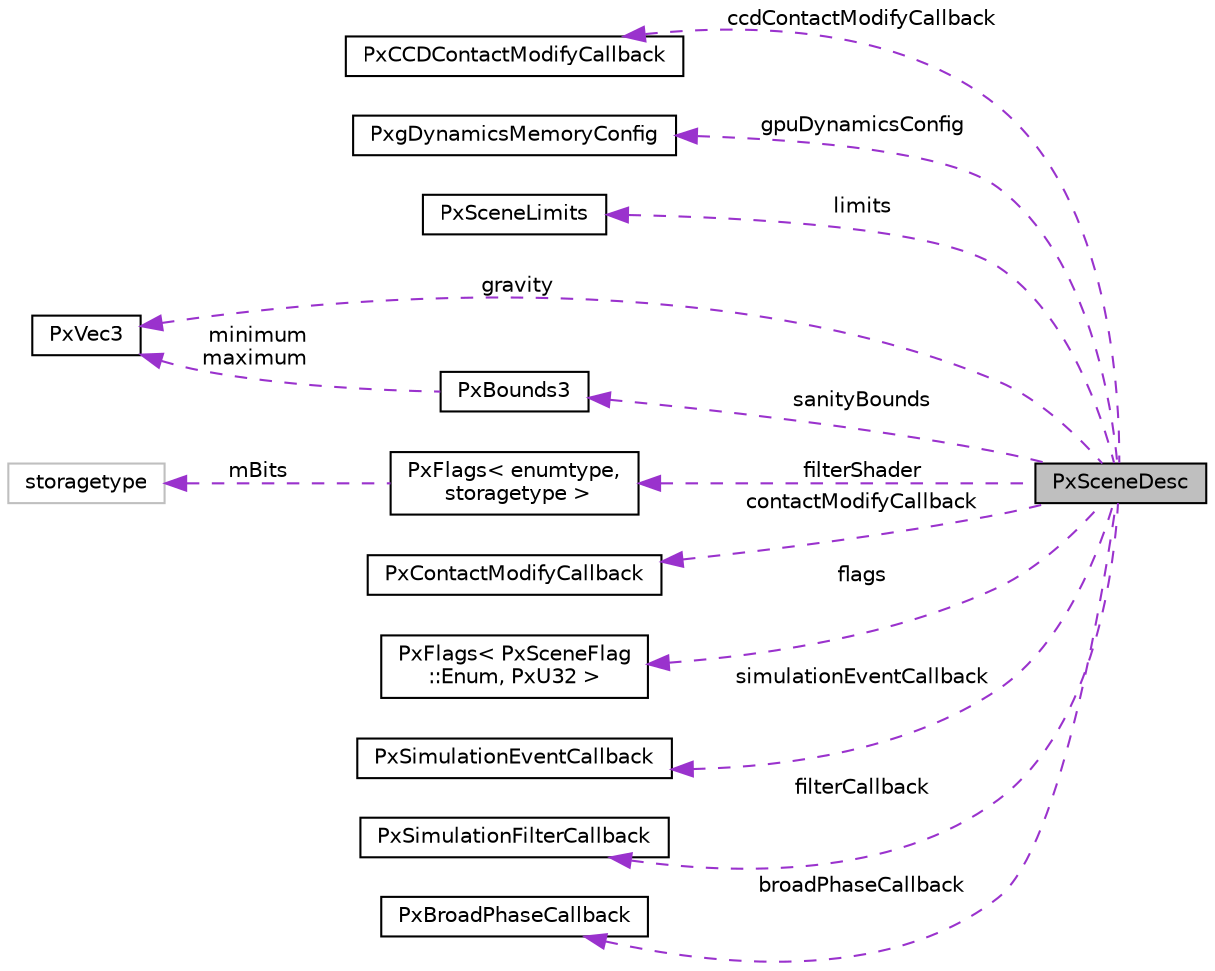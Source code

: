 digraph "PxSceneDesc"
{
  edge [fontname="Helvetica",fontsize="10",labelfontname="Helvetica",labelfontsize="10"];
  node [fontname="Helvetica",fontsize="10",shape=record];
  rankdir="LR";
  Node1 [label="PxSceneDesc",height=0.2,width=0.4,color="black", fillcolor="grey75", style="filled", fontcolor="black"];
  Node2 -> Node1 [dir="back",color="darkorchid3",fontsize="10",style="dashed",label=" ccdContactModifyCallback" ,fontname="Helvetica"];
  Node2 [label="PxCCDContactModifyCallback",height=0.2,width=0.4,color="black", fillcolor="white", style="filled",URL="$classPxCCDContactModifyCallback.html",tooltip="An interface class that the user can implement in order to modify CCD contact constraints. "];
  Node3 -> Node1 [dir="back",color="darkorchid3",fontsize="10",style="dashed",label=" gpuDynamicsConfig" ,fontname="Helvetica"];
  Node3 [label="PxgDynamicsMemoryConfig",height=0.2,width=0.4,color="black", fillcolor="white", style="filled",URL="$structPxgDynamicsMemoryConfig.html",tooltip="Sizes of pre-allocated buffers use for GPU dynamics. "];
  Node4 -> Node1 [dir="back",color="darkorchid3",fontsize="10",style="dashed",label=" limits" ,fontname="Helvetica"];
  Node4 [label="PxSceneLimits",height=0.2,width=0.4,color="black", fillcolor="white", style="filled",URL="$classPxSceneLimits.html",tooltip="Class used to retrieve limits(e.g. maximum number of bodies) for a scene. The limits are used as a hi..."];
  Node5 -> Node1 [dir="back",color="darkorchid3",fontsize="10",style="dashed",label=" sanityBounds" ,fontname="Helvetica"];
  Node5 [label="PxBounds3",height=0.2,width=0.4,color="black", fillcolor="white", style="filled",URL="$classPxBounds3.html",tooltip="Class representing 3D range or axis aligned bounding box. "];
  Node6 -> Node5 [dir="back",color="darkorchid3",fontsize="10",style="dashed",label=" minimum\nmaximum" ,fontname="Helvetica"];
  Node6 [label="PxVec3",height=0.2,width=0.4,color="black", fillcolor="white", style="filled",URL="$classPxVec3.html",tooltip="3 Element vector class. "];
  Node7 -> Node1 [dir="back",color="darkorchid3",fontsize="10",style="dashed",label=" filterShader" ,fontname="Helvetica"];
  Node7 [label="PxFlags\< enumtype,\l storagetype \>",height=0.2,width=0.4,color="black", fillcolor="white", style="filled",URL="$classPxFlags.html",tooltip="Container for bitfield flag variables associated with a specific enum type. "];
  Node8 -> Node7 [dir="back",color="darkorchid3",fontsize="10",style="dashed",label=" mBits" ,fontname="Helvetica"];
  Node8 [label="storagetype",height=0.2,width=0.4,color="grey75", fillcolor="white", style="filled"];
  Node9 -> Node1 [dir="back",color="darkorchid3",fontsize="10",style="dashed",label=" contactModifyCallback" ,fontname="Helvetica"];
  Node9 [label="PxContactModifyCallback",height=0.2,width=0.4,color="black", fillcolor="white", style="filled",URL="$classPxContactModifyCallback.html",tooltip="An interface class that the user can implement in order to modify contact constraints. "];
  Node6 -> Node1 [dir="back",color="darkorchid3",fontsize="10",style="dashed",label=" gravity" ,fontname="Helvetica"];
  Node10 -> Node1 [dir="back",color="darkorchid3",fontsize="10",style="dashed",label=" flags" ,fontname="Helvetica"];
  Node10 [label="PxFlags\< PxSceneFlag\l::Enum, PxU32 \>",height=0.2,width=0.4,color="black", fillcolor="white", style="filled",URL="$classPxFlags.html"];
  Node11 -> Node1 [dir="back",color="darkorchid3",fontsize="10",style="dashed",label=" simulationEventCallback" ,fontname="Helvetica"];
  Node11 [label="PxSimulationEventCallback",height=0.2,width=0.4,color="black", fillcolor="white", style="filled",URL="$classPxSimulationEventCallback.html",tooltip="An interface class that the user can implement in order to receive simulation events. "];
  Node12 -> Node1 [dir="back",color="darkorchid3",fontsize="10",style="dashed",label=" filterCallback" ,fontname="Helvetica"];
  Node12 [label="PxSimulationFilterCallback",height=0.2,width=0.4,color="black", fillcolor="white", style="filled",URL="$classPxSimulationFilterCallback.html",tooltip="Filter callback to specify handling of collision pairs. "];
  Node13 -> Node1 [dir="back",color="darkorchid3",fontsize="10",style="dashed",label=" broadPhaseCallback" ,fontname="Helvetica"];
  Node13 [label="PxBroadPhaseCallback",height=0.2,width=0.4,color="black", fillcolor="white", style="filled",URL="$classPxBroadPhaseCallback.html",tooltip="Broad-phase callback to receive broad-phase related events. "];
}
